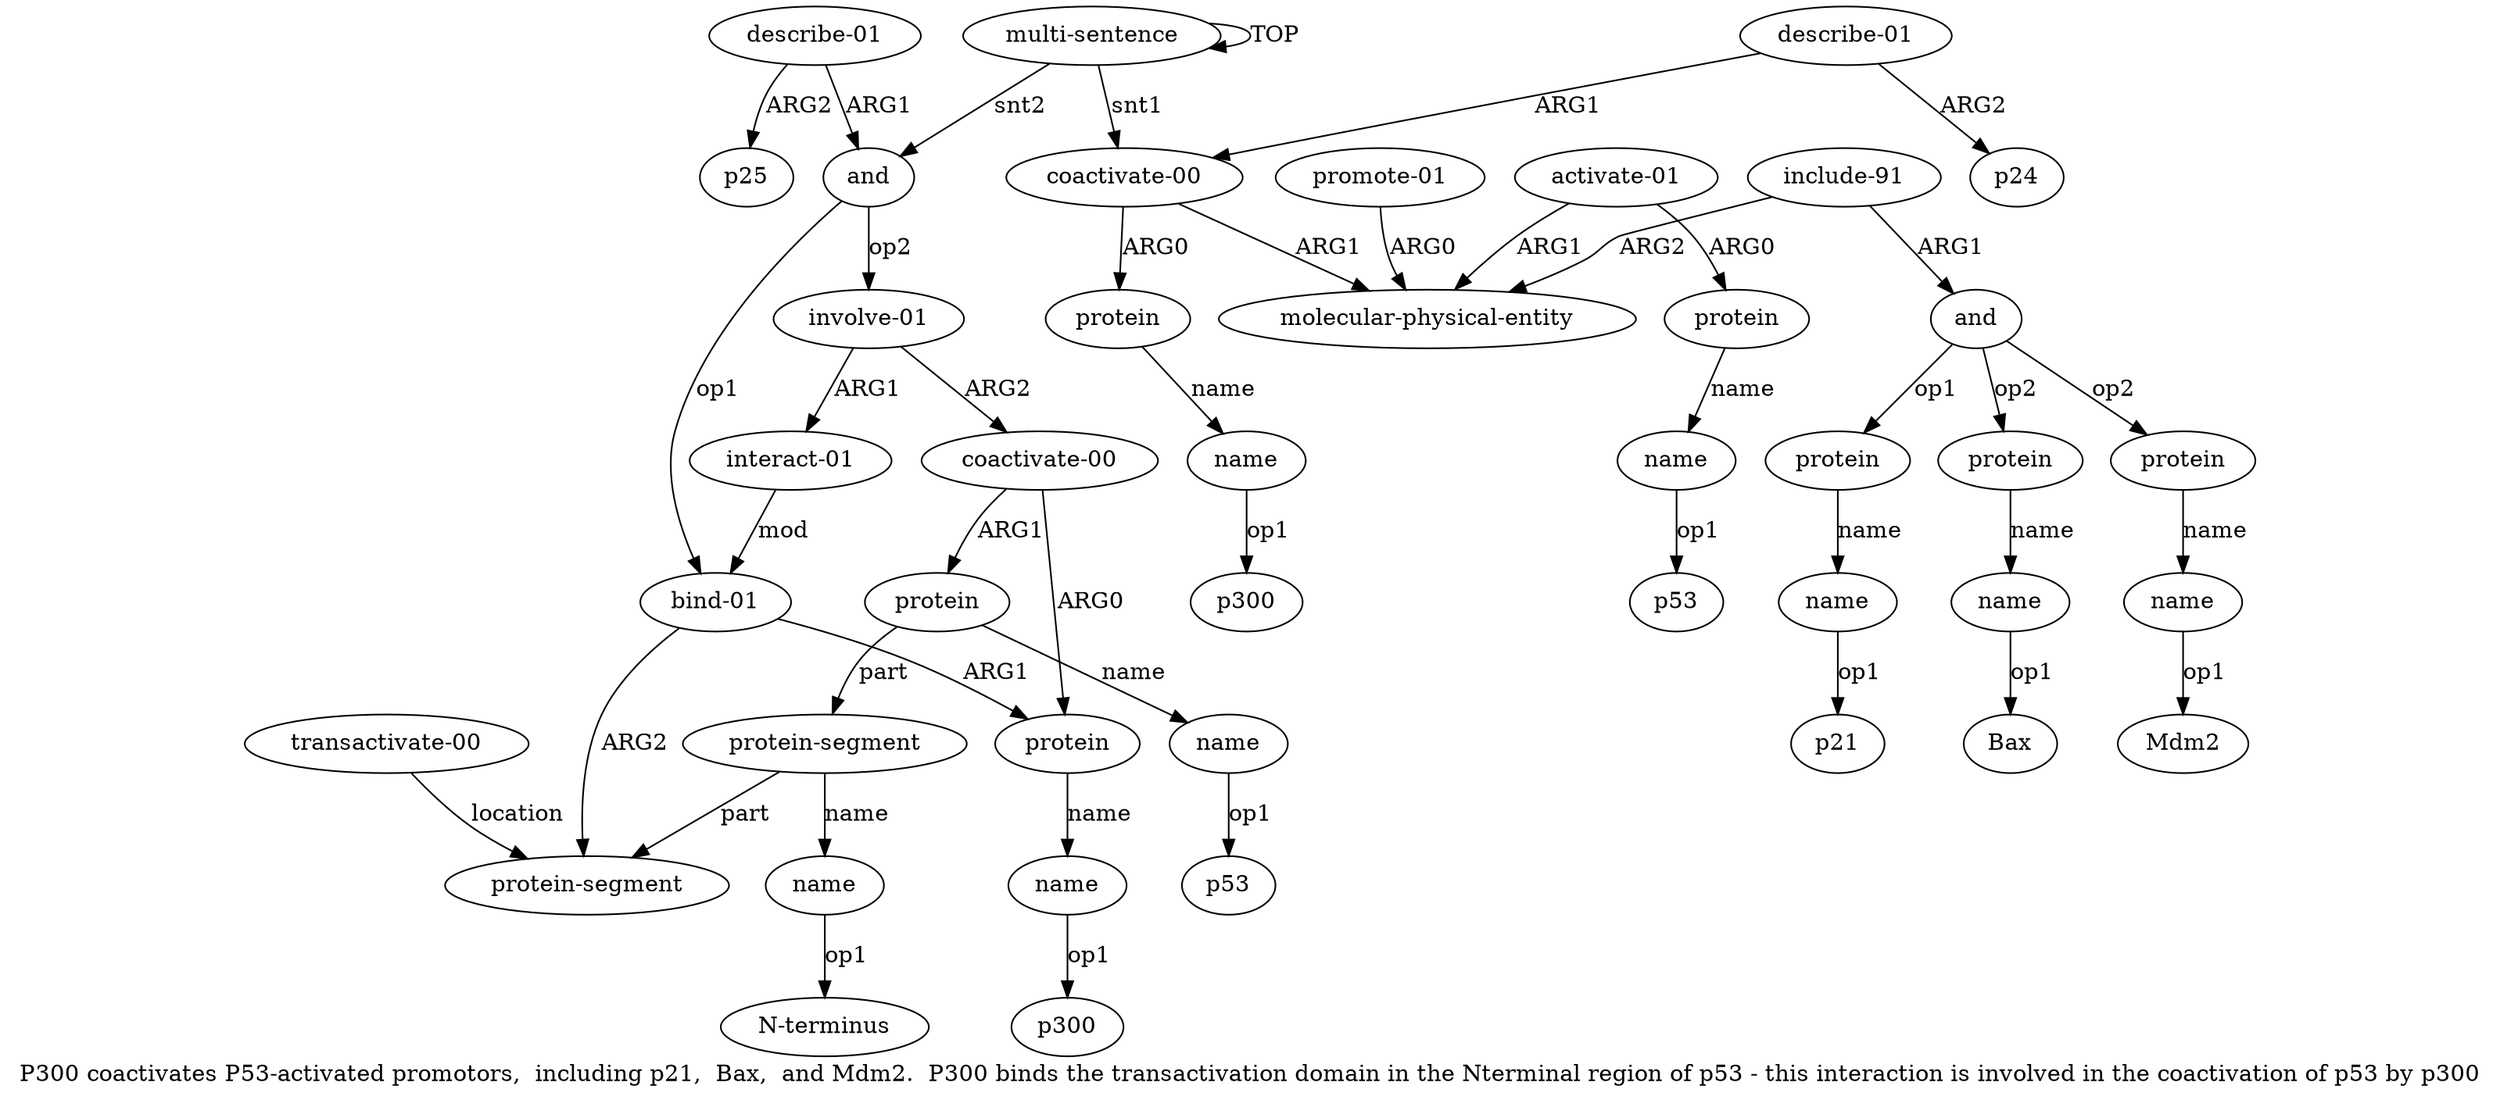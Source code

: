 digraph  {
	graph [label="P300 coactivates P53-activated promotors,  including p21,  Bax,  and Mdm2.  P300 binds the transactivation domain in the Nterminal \
region of p53 - this interaction is involved in the coactivation of p53 by p300"];
	node [label="\N"];
	a20	 [color=black,
		gold_ind=20,
		gold_label="bind-01",
		label="bind-01",
		test_ind=20,
		test_label="bind-01"];
	a21	 [color=black,
		gold_ind=21,
		gold_label=protein,
		label=protein,
		test_ind=21,
		test_label=protein];
	a20 -> a21 [key=0,
	color=black,
	gold_label=ARG1,
	label=ARG1,
	test_label=ARG1];
a23 [color=black,
	gold_ind=23,
	gold_label="protein-segment",
	label="protein-segment",
	test_ind=23,
	test_label="protein-segment"];
a20 -> a23 [key=0,
color=black,
gold_label=ARG2,
label=ARG2,
test_label=ARG2];
a22 [color=black,
gold_ind=22,
gold_label=name,
label=name,
test_ind=22,
test_label=name];
a21 -> a22 [key=0,
color=black,
gold_label=name,
label=name,
test_label=name];
"a22 p300" [color=black,
gold_ind=-1,
gold_label=p300,
label=p300,
test_ind=-1,
test_label=p300];
a22 -> "a22 p300" [key=0,
color=black,
gold_label=op1,
label=op1,
test_label=op1];
a24 [color=black,
gold_ind=24,
gold_label="transactivate-00",
label="transactivate-00",
test_ind=24,
test_label="transactivate-00"];
a24 -> a23 [key=0,
color=black,
gold_label=location,
label=location,
test_label=location];
a25 [color=black,
gold_ind=25,
gold_label="protein-segment",
label="protein-segment",
test_ind=25,
test_label="protein-segment"];
a25 -> a23 [key=0,
color=black,
gold_label=part,
label=part,
test_label=part];
a26 [color=black,
gold_ind=26,
gold_label=name,
label=name,
test_ind=26,
test_label=name];
a25 -> a26 [key=0,
color=black,
gold_label=name,
label=name,
test_label=name];
"a26 N-terminus" [color=black,
gold_ind=-1,
gold_label="N-terminus",
label="N-terminus",
test_ind=-1,
test_label="N-terminus"];
a26 -> "a26 N-terminus" [key=0,
color=black,
gold_label=op1,
label=op1,
test_label=op1];
a27 [color=black,
gold_ind=27,
gold_label=protein,
label=protein,
test_ind=27,
test_label=protein];
a27 -> a25 [key=0,
color=black,
gold_label=part,
label=part,
test_label=part];
a28 [color=black,
gold_ind=28,
gold_label=name,
label=name,
test_ind=28,
test_label=name];
a27 -> a28 [key=0,
color=black,
gold_label=name,
label=name,
test_label=name];
"a28 p53" [color=black,
gold_ind=-1,
gold_label=p53,
label=p53,
test_ind=-1,
test_label=p53];
a28 -> "a28 p53" [key=0,
color=black,
gold_label=op1,
label=op1,
test_label=op1];
a29 [color=black,
gold_ind=29,
gold_label="involve-01",
label="involve-01",
test_ind=29,
test_label="involve-01"];
a31 [color=black,
gold_ind=31,
gold_label="coactivate-00",
label="coactivate-00",
test_ind=31,
test_label="coactivate-00"];
a29 -> a31 [key=0,
color=black,
gold_label=ARG2,
label=ARG2,
test_label=ARG2];
a30 [color=black,
gold_ind=30,
gold_label="interact-01",
label="interact-01",
test_ind=30,
test_label="interact-01"];
a29 -> a30 [key=0,
color=black,
gold_label=ARG1,
label=ARG1,
test_label=ARG1];
a31 -> a21 [key=0,
color=black,
gold_label=ARG0,
label=ARG0,
test_label=ARG0];
a31 -> a27 [key=0,
color=black,
gold_label=ARG1,
label=ARG1,
test_label=ARG1];
a30 -> a20 [key=0,
color=black,
gold_label=mod,
label=mod,
test_label=mod];
a33 [color=black,
gold_ind=33,
gold_label=p25,
label=p25,
test_ind=33,
test_label=p25];
"a8 p53" [color=black,
gold_ind=-1,
gold_label=p53,
label=p53,
test_ind=-1,
test_label=p53];
"a14 Bax" [color=black,
gold_ind=-1,
gold_label=Bax,
label=Bax,
test_ind=-1,
test_label=Bax];
"a16 Mdm2" [color=black,
gold_ind=-1,
gold_label=Mdm2,
label=Mdm2,
test_ind=-1,
test_label=Mdm2];
"a12 p21" [color=black,
gold_ind=-1,
gold_label=p21,
label=p21,
test_ind=-1,
test_label=p21];
a32 [color=black,
gold_ind=32,
gold_label="describe-01",
label="describe-01",
test_ind=32,
test_label="describe-01"];
a32 -> a33 [key=0,
color=black,
gold_label=ARG2,
label=ARG2,
test_label=ARG2];
a19 [color=black,
gold_ind=19,
gold_label=and,
label=and,
test_ind=19,
test_label=and];
a32 -> a19 [key=0,
color=black,
gold_label=ARG1,
label=ARG1,
test_label=ARG1];
a15 [color=black,
gold_ind=15,
gold_label=protein,
label=protein,
test_ind=15,
test_label=protein];
a16 [color=black,
gold_ind=16,
gold_label=name,
label=name,
test_ind=16,
test_label=name];
a15 -> a16 [key=0,
color=black,
gold_label=name,
label=name,
test_label=name];
a14 [color=black,
gold_ind=14,
gold_label=name,
label=name,
test_ind=14,
test_label=name];
a14 -> "a14 Bax" [key=0,
color=black,
gold_label=op1,
label=op1,
test_label=op1];
a17 [color=black,
gold_ind=17,
gold_label="describe-01",
label="describe-01",
test_ind=17,
test_label="describe-01"];
a18 [color=black,
gold_ind=18,
gold_label=p24,
label=p24,
test_ind=18,
test_label=p24];
a17 -> a18 [key=0,
color=black,
gold_label=ARG2,
label=ARG2,
test_label=ARG2];
a1 [color=black,
gold_ind=1,
gold_label="coactivate-00",
label="coactivate-00",
test_ind=1,
test_label="coactivate-00"];
a17 -> a1 [key=0,
color=black,
gold_label=ARG1,
label=ARG1,
test_label=ARG1];
a16 -> "a16 Mdm2" [key=0,
color=black,
gold_label=op1,
label=op1,
test_label=op1];
a11 [color=black,
gold_ind=11,
gold_label=protein,
label=protein,
test_ind=11,
test_label=protein];
a12 [color=black,
gold_ind=12,
gold_label=name,
label=name,
test_ind=12,
test_label=name];
a11 -> a12 [key=0,
color=black,
gold_label=name,
label=name,
test_label=name];
a10 [color=black,
gold_ind=10,
gold_label=and,
label=and,
test_ind=10,
test_label=and];
a10 -> a15 [key=0,
color=black,
gold_label=op2,
label=op2,
test_label=op2];
a10 -> a11 [key=0,
color=black,
gold_label=op1,
label=op1,
test_label=op1];
a13 [color=black,
gold_ind=13,
gold_label=protein,
label=protein,
test_ind=13,
test_label=protein];
a10 -> a13 [key=0,
color=black,
gold_label=op2,
label=op2,
test_label=op2];
a13 -> a14 [key=0,
color=black,
gold_label=name,
label=name,
test_label=name];
a12 -> "a12 p21" [key=0,
color=black,
gold_label=op1,
label=op1,
test_label=op1];
"a3 p300" [color=black,
gold_ind=-1,
gold_label=p300,
label=p300,
test_ind=-1,
test_label=p300];
a19 -> a20 [key=0,
color=black,
gold_label=op1,
label=op1,
test_label=op1];
a19 -> a29 [key=0,
color=black,
gold_label=op2,
label=op2,
test_label=op2];
a2 [color=black,
gold_ind=2,
gold_label=protein,
label=protein,
test_ind=2,
test_label=protein];
a1 -> a2 [key=0,
color=black,
gold_label=ARG0,
label=ARG0,
test_label=ARG0];
a4 [color=black,
gold_ind=4,
gold_label="molecular-physical-entity",
label="molecular-physical-entity",
test_ind=4,
test_label="molecular-physical-entity"];
a1 -> a4 [key=0,
color=black,
gold_label=ARG1,
label=ARG1,
test_label=ARG1];
a0 [color=black,
gold_ind=0,
gold_label="multi-sentence",
label="multi-sentence",
test_ind=0,
test_label="multi-sentence"];
a0 -> a19 [key=0,
color=black,
gold_label=snt2,
label=snt2,
test_label=snt2];
a0 -> a1 [key=0,
color=black,
gold_label=snt1,
label=snt1,
test_label=snt1];
a0 -> a0 [key=0,
color=black,
gold_label=TOP,
label=TOP,
test_label=TOP];
a3 [color=black,
gold_ind=3,
gold_label=name,
label=name,
test_ind=3,
test_label=name];
a3 -> "a3 p300" [key=0,
color=black,
gold_label=op1,
label=op1,
test_label=op1];
a2 -> a3 [key=0,
color=black,
gold_label=name,
label=name,
test_label=name];
a5 [color=black,
gold_ind=5,
gold_label="promote-01",
label="promote-01",
test_ind=5,
test_label="promote-01"];
a5 -> a4 [key=0,
color=black,
gold_label=ARG0,
label=ARG0,
test_label=ARG0];
a7 [color=black,
gold_ind=7,
gold_label=protein,
label=protein,
test_ind=7,
test_label=protein];
a8 [color=black,
gold_ind=8,
gold_label=name,
label=name,
test_ind=8,
test_label=name];
a7 -> a8 [key=0,
color=black,
gold_label=name,
label=name,
test_label=name];
a6 [color=black,
gold_ind=6,
gold_label="activate-01",
label="activate-01",
test_ind=6,
test_label="activate-01"];
a6 -> a4 [key=0,
color=black,
gold_label=ARG1,
label=ARG1,
test_label=ARG1];
a6 -> a7 [key=0,
color=black,
gold_label=ARG0,
label=ARG0,
test_label=ARG0];
a9 [color=black,
gold_ind=9,
gold_label="include-91",
label="include-91",
test_ind=9,
test_label="include-91"];
a9 -> a10 [key=0,
color=black,
gold_label=ARG1,
label=ARG1,
test_label=ARG1];
a9 -> a4 [key=0,
color=black,
gold_label=ARG2,
label=ARG2,
test_label=ARG2];
a8 -> "a8 p53" [key=0,
color=black,
gold_label=op1,
label=op1,
test_label=op1];
}
